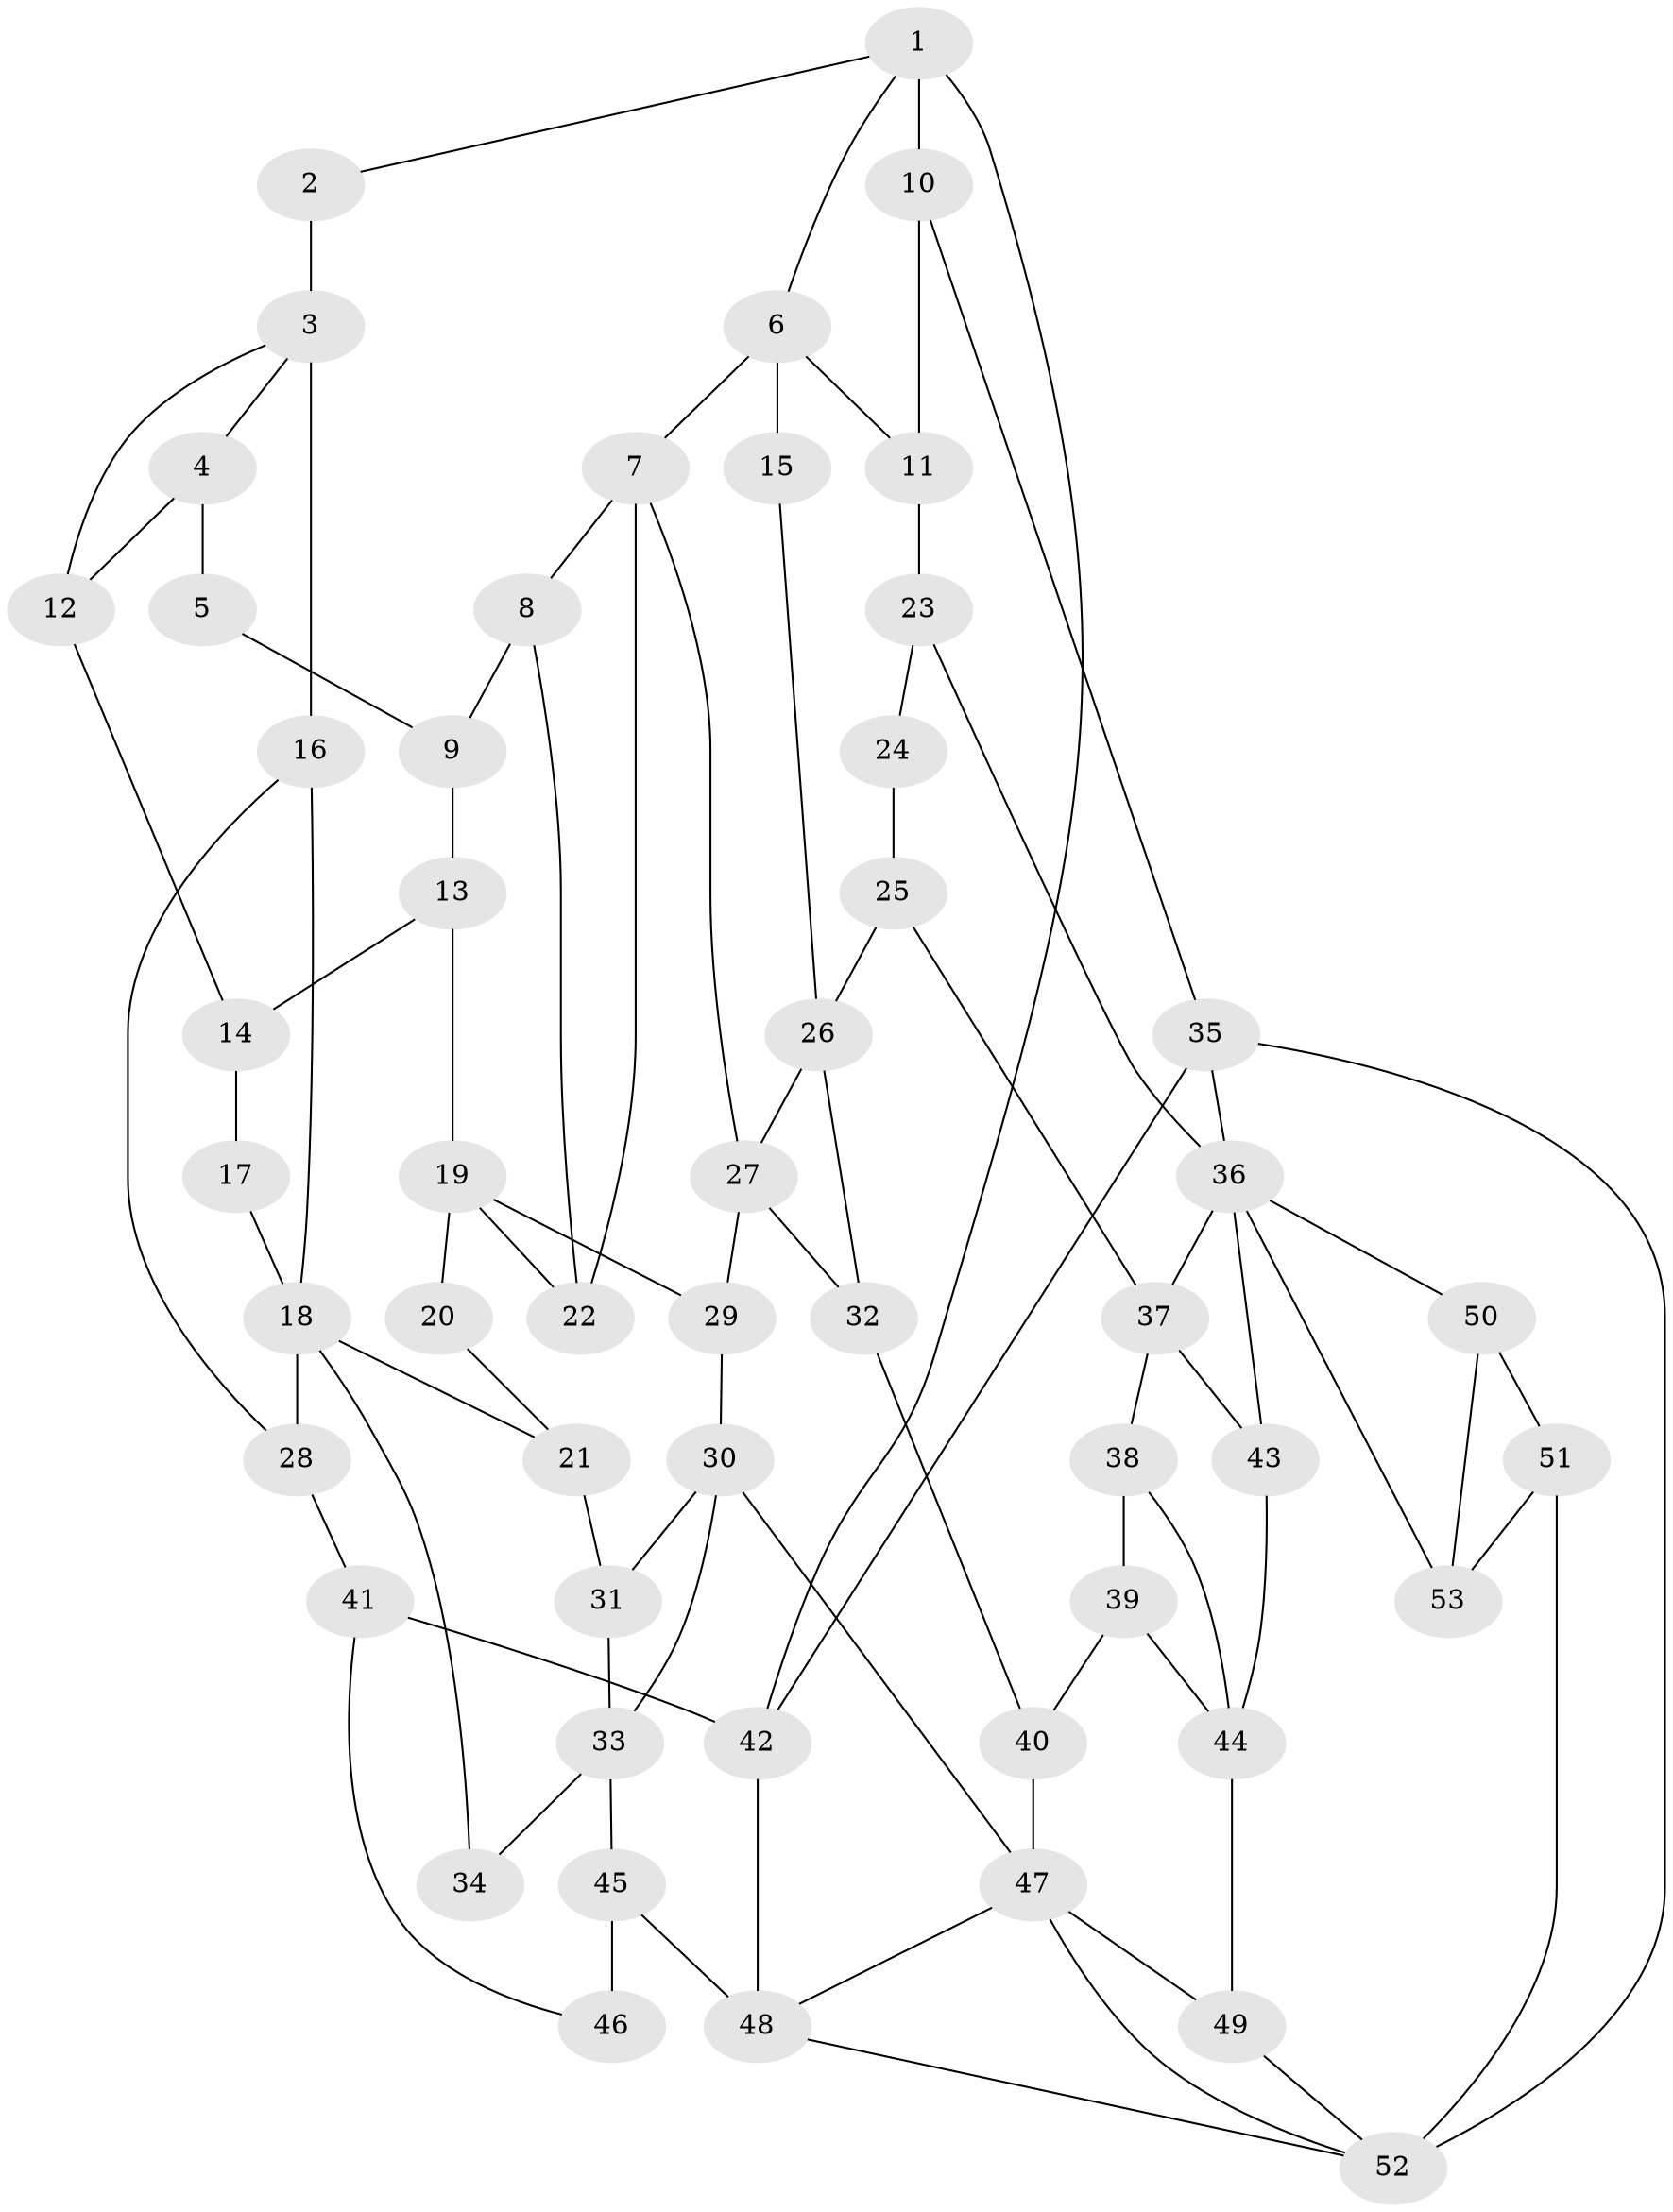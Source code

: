 // original degree distribution, {3: 0.02830188679245283, 6: 0.29245283018867924, 5: 0.3867924528301887, 4: 0.29245283018867924}
// Generated by graph-tools (version 1.1) at 2025/38/03/09/25 02:38:46]
// undirected, 53 vertices, 87 edges
graph export_dot {
graph [start="1"]
  node [color=gray90,style=filled];
  1;
  2;
  3;
  4;
  5;
  6;
  7;
  8;
  9;
  10;
  11;
  12;
  13;
  14;
  15;
  16;
  17;
  18;
  19;
  20;
  21;
  22;
  23;
  24;
  25;
  26;
  27;
  28;
  29;
  30;
  31;
  32;
  33;
  34;
  35;
  36;
  37;
  38;
  39;
  40;
  41;
  42;
  43;
  44;
  45;
  46;
  47;
  48;
  49;
  50;
  51;
  52;
  53;
  1 -- 2 [weight=1.0];
  1 -- 6 [weight=1.0];
  1 -- 10 [weight=2.0];
  1 -- 42 [weight=1.0];
  2 -- 3 [weight=2.0];
  3 -- 4 [weight=1.0];
  3 -- 12 [weight=1.0];
  3 -- 16 [weight=2.0];
  4 -- 5 [weight=1.0];
  4 -- 12 [weight=1.0];
  5 -- 9 [weight=1.0];
  6 -- 7 [weight=2.0];
  6 -- 11 [weight=1.0];
  6 -- 15 [weight=2.0];
  7 -- 8 [weight=1.0];
  7 -- 22 [weight=1.0];
  7 -- 27 [weight=1.0];
  8 -- 9 [weight=1.0];
  8 -- 22 [weight=1.0];
  9 -- 13 [weight=1.0];
  10 -- 11 [weight=1.0];
  10 -- 35 [weight=1.0];
  11 -- 23 [weight=1.0];
  12 -- 14 [weight=1.0];
  13 -- 14 [weight=1.0];
  13 -- 19 [weight=1.0];
  14 -- 17 [weight=1.0];
  15 -- 26 [weight=1.0];
  16 -- 18 [weight=1.0];
  16 -- 28 [weight=1.0];
  17 -- 18 [weight=2.0];
  18 -- 21 [weight=1.0];
  18 -- 28 [weight=1.0];
  18 -- 34 [weight=1.0];
  19 -- 20 [weight=2.0];
  19 -- 22 [weight=1.0];
  19 -- 29 [weight=2.0];
  20 -- 21 [weight=1.0];
  21 -- 31 [weight=1.0];
  23 -- 24 [weight=1.0];
  23 -- 36 [weight=1.0];
  24 -- 25 [weight=2.0];
  25 -- 26 [weight=2.0];
  25 -- 37 [weight=2.0];
  26 -- 27 [weight=1.0];
  26 -- 32 [weight=1.0];
  27 -- 29 [weight=2.0];
  27 -- 32 [weight=1.0];
  28 -- 41 [weight=1.0];
  29 -- 30 [weight=1.0];
  30 -- 31 [weight=1.0];
  30 -- 33 [weight=1.0];
  30 -- 47 [weight=1.0];
  31 -- 33 [weight=1.0];
  32 -- 40 [weight=1.0];
  33 -- 34 [weight=2.0];
  33 -- 45 [weight=2.0];
  35 -- 36 [weight=1.0];
  35 -- 42 [weight=1.0];
  35 -- 52 [weight=1.0];
  36 -- 37 [weight=1.0];
  36 -- 43 [weight=1.0];
  36 -- 50 [weight=1.0];
  36 -- 53 [weight=1.0];
  37 -- 38 [weight=1.0];
  37 -- 43 [weight=1.0];
  38 -- 39 [weight=1.0];
  38 -- 44 [weight=1.0];
  39 -- 40 [weight=1.0];
  39 -- 44 [weight=1.0];
  40 -- 47 [weight=1.0];
  41 -- 42 [weight=1.0];
  41 -- 46 [weight=1.0];
  42 -- 48 [weight=1.0];
  43 -- 44 [weight=1.0];
  44 -- 49 [weight=1.0];
  45 -- 46 [weight=2.0];
  45 -- 48 [weight=2.0];
  47 -- 48 [weight=1.0];
  47 -- 49 [weight=1.0];
  47 -- 52 [weight=1.0];
  48 -- 52 [weight=1.0];
  49 -- 52 [weight=1.0];
  50 -- 51 [weight=1.0];
  50 -- 53 [weight=1.0];
  51 -- 52 [weight=2.0];
  51 -- 53 [weight=1.0];
}

